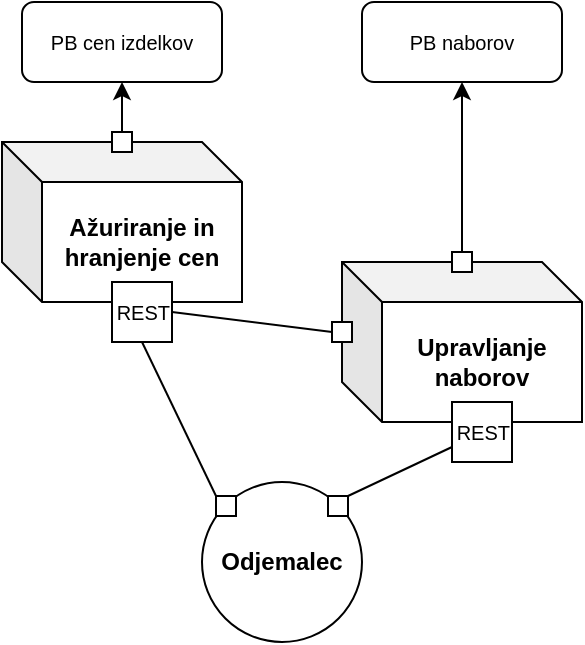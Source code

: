 <mxfile version="20.5.3" type="device"><diagram name="Page-1" id="5f0bae14-7c28-e335-631c-24af17079c00"><mxGraphModel dx="2138" dy="536" grid="1" gridSize="10" guides="1" tooltips="1" connect="1" arrows="1" fold="1" page="1" pageScale="1" pageWidth="100" pageHeight="100" background="none" math="0" shadow="0"><root><mxCell id="0"/><mxCell id="1" parent="0"/><mxCell id="NhNiRW755K9wreUlTz3N-6" value="&lt;font size=&quot;1&quot;&gt;&lt;b style=&quot;font-size: 12px;&quot;&gt;Ažuriranje in hranjenje cen&lt;/b&gt;&lt;/font&gt;" style="shape=cube;whiteSpace=wrap;html=1;boundedLbl=1;backgroundOutline=1;darkOpacity=0.05;darkOpacity2=0.1;fontSize=10;" parent="1" vertex="1"><mxGeometry x="-1040" y="100" width="120" height="80" as="geometry"/></mxCell><mxCell id="NhNiRW755K9wreUlTz3N-7" value="&lt;b&gt;&lt;font style=&quot;font-size: 12px;&quot;&gt;Upravljanje naborov&lt;br&gt;&lt;/font&gt;&lt;/b&gt;" style="shape=cube;whiteSpace=wrap;html=1;boundedLbl=1;backgroundOutline=1;darkOpacity=0.05;darkOpacity2=0.1;fontSize=10;" parent="1" vertex="1"><mxGeometry x="-870" y="160" width="120" height="80" as="geometry"/></mxCell><mxCell id="NhNiRW755K9wreUlTz3N-8" value="REST" style="fontStyle=0;labelPosition=right;verticalLabelPosition=middle;align=right;verticalAlign=middle;spacingLeft=0;fontSize=10;spacing=31;" parent="1" vertex="1"><mxGeometry x="-985" y="170" width="30" height="30" as="geometry"/></mxCell><mxCell id="NhNiRW755K9wreUlTz3N-10" value="REST" style="fontStyle=0;labelPosition=right;verticalLabelPosition=middle;align=right;verticalAlign=middle;spacingLeft=0;fontSize=10;spacing=31;" parent="1" vertex="1"><mxGeometry x="-815" y="230" width="30" height="30" as="geometry"/></mxCell><mxCell id="NhNiRW755K9wreUlTz3N-11" value="PB cen izdelkov" style="rounded=1;whiteSpace=wrap;html=1;fontSize=10;" parent="1" vertex="1"><mxGeometry x="-1030" y="30" width="100" height="40" as="geometry"/></mxCell><mxCell id="NhNiRW755K9wreUlTz3N-12" value="PB naborov" style="rounded=1;whiteSpace=wrap;html=1;fontSize=10;" parent="1" vertex="1"><mxGeometry x="-860" y="30" width="100" height="40" as="geometry"/></mxCell><mxCell id="wG4wukIH6scj7J21j97f-1" value="&lt;b&gt;Odjemalec&lt;/b&gt;" style="ellipse;whiteSpace=wrap;html=1;aspect=fixed;" vertex="1" parent="1"><mxGeometry x="-940" y="270" width="80" height="80" as="geometry"/></mxCell><mxCell id="wG4wukIH6scj7J21j97f-2" value="" style="endArrow=classic;html=1;rounded=0;entryX=0.5;entryY=1;entryDx=0;entryDy=0;startArrow=none;" edge="1" parent="1" source="wG4wukIH6scj7J21j97f-10" target="NhNiRW755K9wreUlTz3N-12"><mxGeometry width="50" height="50" relative="1" as="geometry"><mxPoint x="-810" y="160" as="sourcePoint"/><mxPoint x="-700" y="200" as="targetPoint"/></mxGeometry></mxCell><mxCell id="wG4wukIH6scj7J21j97f-3" value="" style="endArrow=classic;html=1;rounded=0;entryX=0.5;entryY=1;entryDx=0;entryDy=0;startArrow=none;exitX=0.5;exitY=0;exitDx=0;exitDy=0;" edge="1" parent="1" source="wG4wukIH6scj7J21j97f-8" target="NhNiRW755K9wreUlTz3N-11"><mxGeometry width="50" height="50" relative="1" as="geometry"><mxPoint x="-990" y="90" as="sourcePoint"/><mxPoint x="-810" y="60" as="targetPoint"/></mxGeometry></mxCell><mxCell id="wG4wukIH6scj7J21j97f-4" value="" style="endArrow=none;html=1;rounded=0;exitX=1;exitY=0;exitDx=0;exitDy=0;entryX=0;entryY=0.75;entryDx=0;entryDy=0;startArrow=none;" edge="1" parent="1" source="wG4wukIH6scj7J21j97f-15" target="NhNiRW755K9wreUlTz3N-10"><mxGeometry width="50" height="50" relative="1" as="geometry"><mxPoint x="-900" y="220" as="sourcePoint"/><mxPoint x="-850" y="170" as="targetPoint"/></mxGeometry></mxCell><mxCell id="wG4wukIH6scj7J21j97f-6" value="" style="endArrow=none;html=1;rounded=0;exitX=1;exitY=0.5;exitDx=0;exitDy=0;entryX=0;entryY=0;entryDx=0;entryDy=30;entryPerimeter=0;startArrow=none;" edge="1" parent="1" source="wG4wukIH6scj7J21j97f-12" target="NhNiRW755K9wreUlTz3N-7"><mxGeometry width="50" height="50" relative="1" as="geometry"><mxPoint x="-900" y="220" as="sourcePoint"/><mxPoint x="-850" y="170" as="targetPoint"/></mxGeometry></mxCell><mxCell id="wG4wukIH6scj7J21j97f-8" value="" style="rounded=0;whiteSpace=wrap;html=1;" vertex="1" parent="1"><mxGeometry x="-985" y="95" width="10" height="10" as="geometry"/></mxCell><mxCell id="wG4wukIH6scj7J21j97f-10" value="" style="rounded=0;whiteSpace=wrap;html=1;" vertex="1" parent="1"><mxGeometry x="-815" y="155" width="10" height="10" as="geometry"/></mxCell><mxCell id="wG4wukIH6scj7J21j97f-12" value="" style="rounded=0;whiteSpace=wrap;html=1;" vertex="1" parent="1"><mxGeometry x="-875" y="190" width="10" height="10" as="geometry"/></mxCell><mxCell id="wG4wukIH6scj7J21j97f-13" value="" style="endArrow=none;html=1;rounded=0;exitX=1;exitY=0.5;exitDx=0;exitDy=0;entryX=0;entryY=0.5;entryDx=0;entryDy=0;" edge="1" parent="1" source="NhNiRW755K9wreUlTz3N-8" target="wG4wukIH6scj7J21j97f-12"><mxGeometry width="50" height="50" relative="1" as="geometry"><mxPoint x="-955" y="185" as="sourcePoint"/><mxPoint x="-870" y="190" as="targetPoint"/></mxGeometry></mxCell><mxCell id="wG4wukIH6scj7J21j97f-16" value="" style="endArrow=none;html=1;rounded=0;exitX=0.5;exitY=1;exitDx=0;exitDy=0;entryX=0;entryY=0;entryDx=0;entryDy=0;startArrow=none;" edge="1" parent="1" source="wG4wukIH6scj7J21j97f-14" target="wG4wukIH6scj7J21j97f-1"><mxGeometry width="50" height="50" relative="1" as="geometry"><mxPoint x="-970" y="200.0" as="sourcePoint"/><mxPoint x="-940" y="260" as="targetPoint"/></mxGeometry></mxCell><mxCell id="wG4wukIH6scj7J21j97f-15" value="" style="rounded=0;whiteSpace=wrap;html=1;" vertex="1" parent="1"><mxGeometry x="-877" y="277" width="10" height="10" as="geometry"/></mxCell><mxCell id="wG4wukIH6scj7J21j97f-14" value="" style="rounded=0;whiteSpace=wrap;html=1;" vertex="1" parent="1"><mxGeometry x="-933" y="277" width="10" height="10" as="geometry"/></mxCell><mxCell id="wG4wukIH6scj7J21j97f-19" value="" style="endArrow=none;html=1;rounded=0;exitX=0.5;exitY=1;exitDx=0;exitDy=0;entryX=0;entryY=0;entryDx=0;entryDy=0;" edge="1" parent="1" source="NhNiRW755K9wreUlTz3N-8" target="wG4wukIH6scj7J21j97f-14"><mxGeometry width="50" height="50" relative="1" as="geometry"><mxPoint x="-970" y="200" as="sourcePoint"/><mxPoint x="-928.284" y="281.716" as="targetPoint"/></mxGeometry></mxCell></root></mxGraphModel></diagram></mxfile>